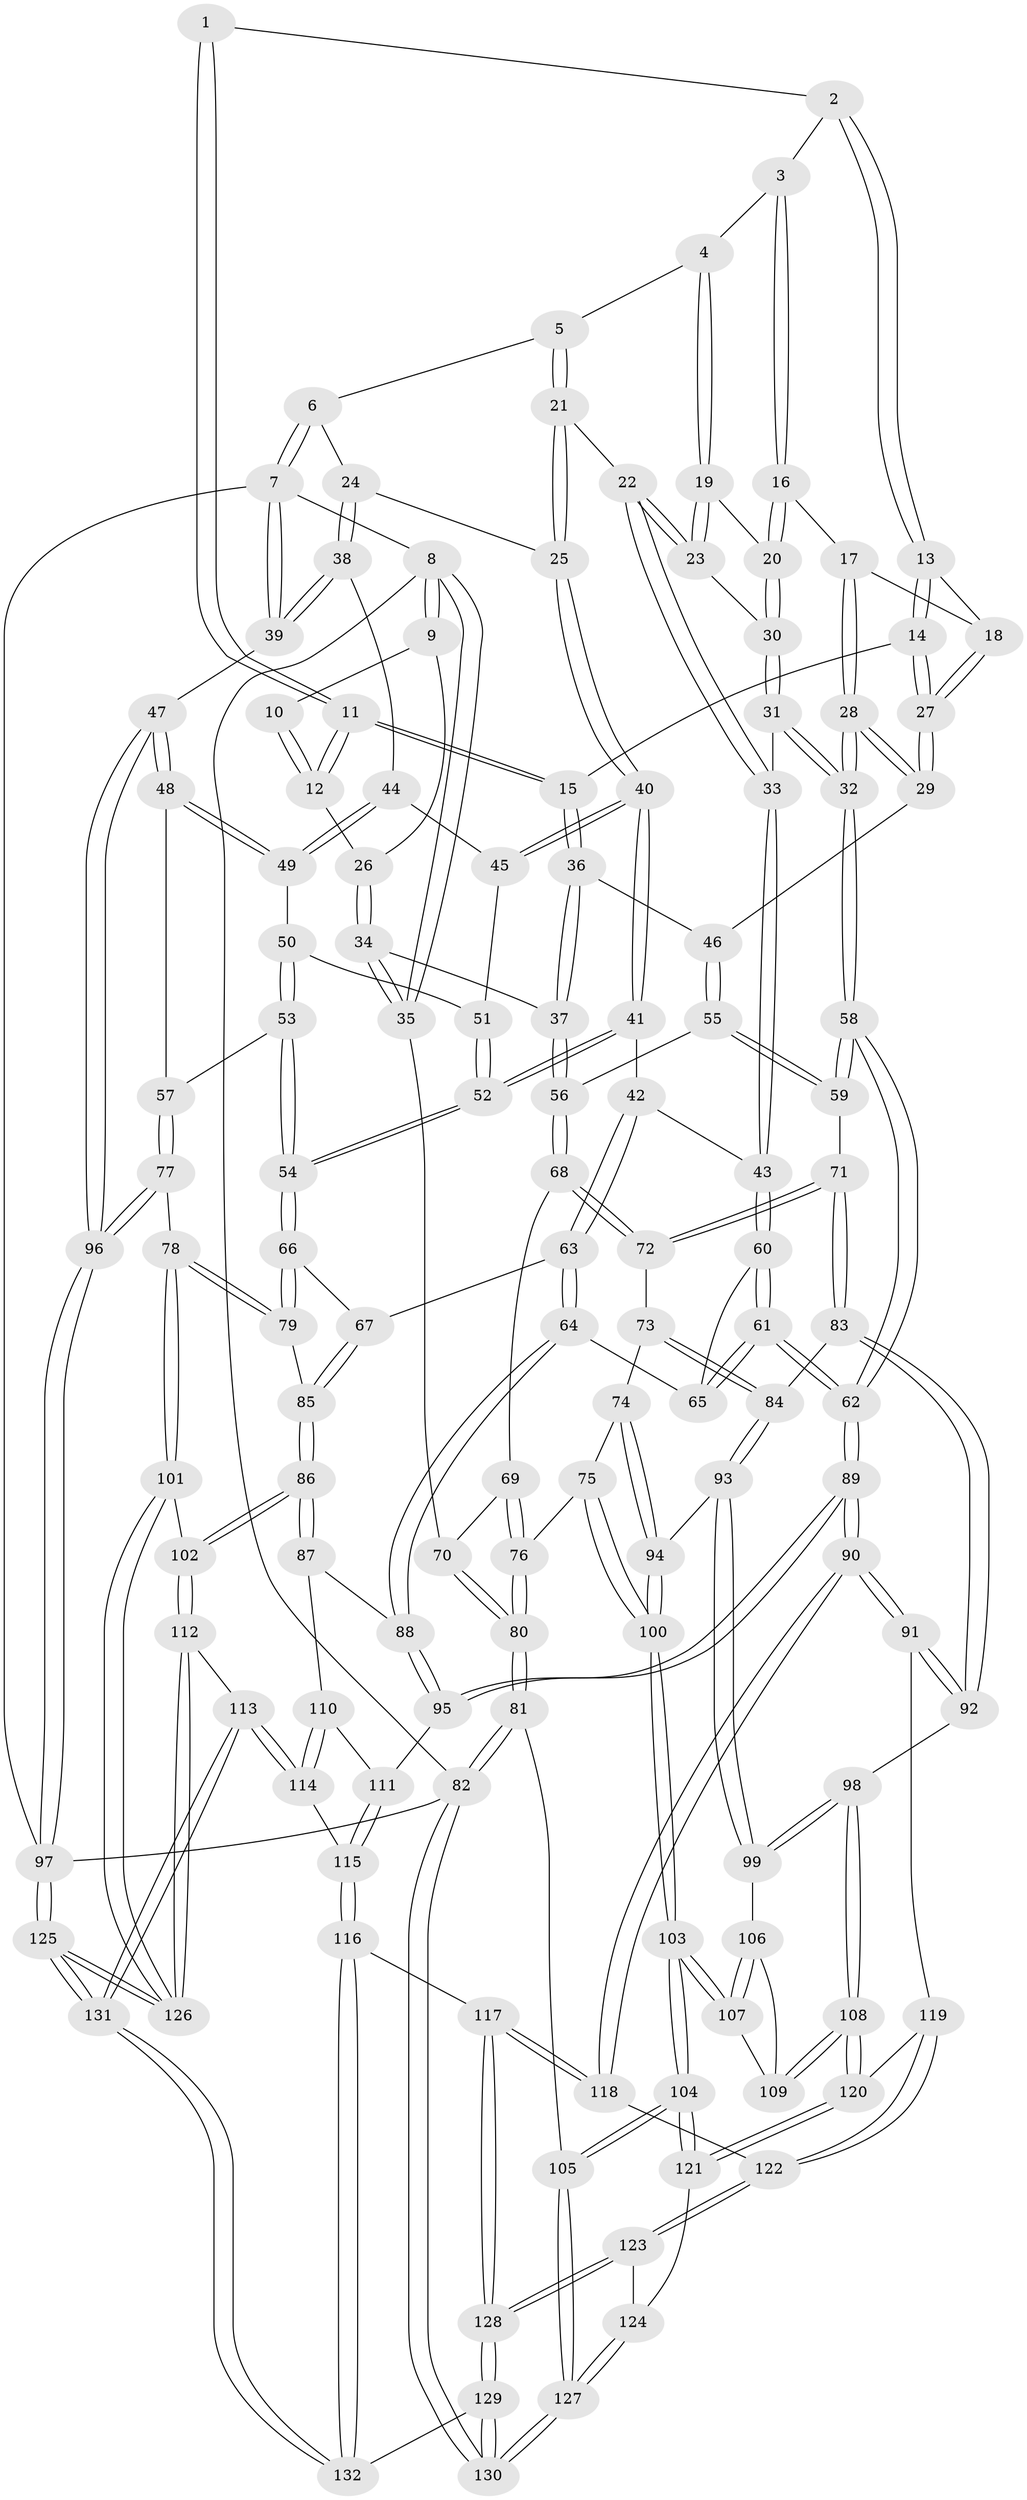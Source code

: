 // Generated by graph-tools (version 1.1) at 2025/11/02/27/25 16:11:52]
// undirected, 132 vertices, 327 edges
graph export_dot {
graph [start="1"]
  node [color=gray90,style=filled];
  1 [pos="+0.33788262959463045+0"];
  2 [pos="+0.38593702041069367+0"];
  3 [pos="+0.638548866922291+0"];
  4 [pos="+0.6576304979950992+0"];
  5 [pos="+0.695843724948659+0"];
  6 [pos="+0.8416288470092367+0"];
  7 [pos="+1+0"];
  8 [pos="+0+0"];
  9 [pos="+0+0"];
  10 [pos="+0.25805090367433686+0"];
  11 [pos="+0.28207859350903547+0.12277720778728785"];
  12 [pos="+0.21437269622920108+0.05602806136652785"];
  13 [pos="+0.3998909066074262+0"];
  14 [pos="+0.3443461969691002+0.12677212625574907"];
  15 [pos="+0.28332153991055214+0.12550564632664102"];
  16 [pos="+0.5483255642083277+0.06190199491478124"];
  17 [pos="+0.484512121675188+0.07727359882779967"];
  18 [pos="+0.44664986580318533+0.04386724525942715"];
  19 [pos="+0.6200458620278272+0.06359010979950393"];
  20 [pos="+0.5629492357419412+0.09416423195507581"];
  21 [pos="+0.7588626934492898+0.048467548467434465"];
  22 [pos="+0.6481995400764541+0.11900285675253122"];
  23 [pos="+0.6281513899473138+0.10675918623734568"];
  24 [pos="+0.9076835466869664+0.0914422031037832"];
  25 [pos="+0.7703418859676106+0.06579958005973412"];
  26 [pos="+0.1378662669208361+0.09284262105978634"];
  27 [pos="+0.3873257957889787+0.15517878271695257"];
  28 [pos="+0.4706844829741092+0.22500498430296378"];
  29 [pos="+0.42647061339854214+0.20524563751723943"];
  30 [pos="+0.5647740778417937+0.10000452215608915"];
  31 [pos="+0.5263284430080074+0.22407747624377702"];
  32 [pos="+0.4853987435294239+0.23735056893974849"];
  33 [pos="+0.625161665510942+0.23026470358454793"];
  34 [pos="+0.10974607919935073+0.19419306561429556"];
  35 [pos="+0+0.16362582229387104"];
  36 [pos="+0.2216253261006759+0.20110309380393251"];
  37 [pos="+0.15883365481694678+0.23019293609784502"];
  38 [pos="+0.9337713365482456+0.10308230400860473"];
  39 [pos="+1+0.07414213181450478"];
  40 [pos="+0.7720018879677688+0.1992029630634986"];
  41 [pos="+0.7430350548939971+0.23669303059687122"];
  42 [pos="+0.7237709203647207+0.24475735730938036"];
  43 [pos="+0.6520138601220026+0.24513643851247555"];
  44 [pos="+0.8851104924824584+0.18020416476585696"];
  45 [pos="+0.7956798425266756+0.20186780135201607"];
  46 [pos="+0.3282534718193712+0.25080951178161304"];
  47 [pos="+1+0.29635778883332986"];
  48 [pos="+1+0.2963890281155187"];
  49 [pos="+0.9250235889701529+0.2483903253767283"];
  50 [pos="+0.9075338889392519+0.25601882956852545"];
  51 [pos="+0.8769209200989824+0.25922781115728166"];
  52 [pos="+0.8297477033187556+0.33178975573147546"];
  53 [pos="+0.8632782686998484+0.41382271228934964"];
  54 [pos="+0.8606711000623403+0.41411077386975814"];
  55 [pos="+0.316014382803308+0.31143631751661577"];
  56 [pos="+0.17372494741968172+0.3289275107458631"];
  57 [pos="+0.9115718313638431+0.41415344668152654"];
  58 [pos="+0.4590633538202236+0.4145560353616947"];
  59 [pos="+0.4138871149631991+0.41952384325272285"];
  60 [pos="+0.6470700278558698+0.276876201928446"];
  61 [pos="+0.5317849004910591+0.447024810403451"];
  62 [pos="+0.5025845259559224+0.452186696631405"];
  63 [pos="+0.7303186833592162+0.4426214294733185"];
  64 [pos="+0.698062440984011+0.45361515804245817"];
  65 [pos="+0.6679389820902337+0.4444837623437705"];
  66 [pos="+0.8446059447887435+0.4262427456818814"];
  67 [pos="+0.7906641798673025+0.4447586464453426"];
  68 [pos="+0.17082272416776106+0.3447152806501724"];
  69 [pos="+0.08557890739215766+0.3652112033874213"];
  70 [pos="+0+0.23867974334835299"];
  71 [pos="+0.394126729436253+0.42910478020782994"];
  72 [pos="+0.1888446666207786+0.3955005098932545"];
  73 [pos="+0.17785736119719525+0.4487479185706585"];
  74 [pos="+0.16260444391181317+0.4699752593817027"];
  75 [pos="+0.0687322075392403+0.5265449126893768"];
  76 [pos="+0+0.5076734856527059"];
  77 [pos="+1+0.686991089164773"];
  78 [pos="+0.9954172880519501+0.6899476540015844"];
  79 [pos="+0.8832260618004427+0.5789084806784718"];
  80 [pos="+0+0.5210862206106487"];
  81 [pos="+0+0.7967365767315555"];
  82 [pos="+0+1"];
  83 [pos="+0.31014600064707915+0.5400949685750028"];
  84 [pos="+0.3077476818265097+0.5405675010566888"];
  85 [pos="+0.7992210291372588+0.5702285794895914"];
  86 [pos="+0.7544048554582274+0.6289603419346383"];
  87 [pos="+0.7343666356211601+0.6228314175899202"];
  88 [pos="+0.6921143544150641+0.557273186992596"];
  89 [pos="+0.5115504959832643+0.6010706555271748"];
  90 [pos="+0.4563366947416063+0.6688604633446554"];
  91 [pos="+0.4431111043874688+0.6678320979980621"];
  92 [pos="+0.39722080145375327+0.6551570799658498"];
  93 [pos="+0.2568304373117118+0.5842808746368243"];
  94 [pos="+0.20934071708882573+0.5807100077929418"];
  95 [pos="+0.5565120082776486+0.6133802048148662"];
  96 [pos="+1+0.6951331956004554"];
  97 [pos="+1+1"];
  98 [pos="+0.3890302148548985+0.6577261213376471"];
  99 [pos="+0.261226944249426+0.6206383481875735"];
  100 [pos="+0.13086161448905848+0.6449567462280593"];
  101 [pos="+0.885285403804894+0.748205281569031"];
  102 [pos="+0.856074860505304+0.7559735954637803"];
  103 [pos="+0.12875947555527453+0.687754233278057"];
  104 [pos="+0.10502624558266466+0.7707965201131406"];
  105 [pos="+0.07580007308600704+0.7868381996651574"];
  106 [pos="+0.25917068762399165+0.6339854802053634"];
  107 [pos="+0.1529593142660653+0.6795894340112367"];
  108 [pos="+0.2903157479772317+0.7026668276774289"];
  109 [pos="+0.27036135871864697+0.6670794841359129"];
  110 [pos="+0.6874847290179892+0.654456843053782"];
  111 [pos="+0.5985252800558967+0.6466835856300549"];
  112 [pos="+0.784124802981459+0.8253976292255335"];
  113 [pos="+0.7246020281698646+0.8526957815954298"];
  114 [pos="+0.6612119731393211+0.8376617646443887"];
  115 [pos="+0.659869371823346+0.8376350408420253"];
  116 [pos="+0.5850183076133763+0.8551110121042335"];
  117 [pos="+0.5651512928640685+0.8510345528999549"];
  118 [pos="+0.48759673385451635+0.7784314639951305"];
  119 [pos="+0.3467204061817638+0.7631347729418521"];
  120 [pos="+0.28229182068637876+0.7167710332536325"];
  121 [pos="+0.20725787425418382+0.7883896919844106"];
  122 [pos="+0.3378067162724053+0.8544196143108369"];
  123 [pos="+0.3265904997334371+0.8652894200370574"];
  124 [pos="+0.24063058036999826+0.8180970643630027"];
  125 [pos="+1+1"];
  126 [pos="+1+1"];
  127 [pos="+0.1750697718036249+1"];
  128 [pos="+0.3599330870443242+1"];
  129 [pos="+0.319726945601634+1"];
  130 [pos="+0.212479085491426+1"];
  131 [pos="+0.7757873687714184+1"];
  132 [pos="+0.5835804803333144+1"];
  1 -- 2;
  1 -- 11;
  1 -- 11;
  2 -- 3;
  2 -- 13;
  2 -- 13;
  3 -- 4;
  3 -- 16;
  3 -- 16;
  4 -- 5;
  4 -- 19;
  4 -- 19;
  5 -- 6;
  5 -- 21;
  5 -- 21;
  6 -- 7;
  6 -- 7;
  6 -- 24;
  7 -- 8;
  7 -- 39;
  7 -- 39;
  7 -- 97;
  8 -- 9;
  8 -- 9;
  8 -- 35;
  8 -- 35;
  8 -- 82;
  9 -- 10;
  9 -- 26;
  10 -- 12;
  10 -- 12;
  11 -- 12;
  11 -- 12;
  11 -- 15;
  11 -- 15;
  12 -- 26;
  13 -- 14;
  13 -- 14;
  13 -- 18;
  14 -- 15;
  14 -- 27;
  14 -- 27;
  15 -- 36;
  15 -- 36;
  16 -- 17;
  16 -- 20;
  16 -- 20;
  17 -- 18;
  17 -- 28;
  17 -- 28;
  18 -- 27;
  18 -- 27;
  19 -- 20;
  19 -- 23;
  19 -- 23;
  20 -- 30;
  20 -- 30;
  21 -- 22;
  21 -- 25;
  21 -- 25;
  22 -- 23;
  22 -- 23;
  22 -- 33;
  22 -- 33;
  23 -- 30;
  24 -- 25;
  24 -- 38;
  24 -- 38;
  25 -- 40;
  25 -- 40;
  26 -- 34;
  26 -- 34;
  27 -- 29;
  27 -- 29;
  28 -- 29;
  28 -- 29;
  28 -- 32;
  28 -- 32;
  29 -- 46;
  30 -- 31;
  30 -- 31;
  31 -- 32;
  31 -- 32;
  31 -- 33;
  32 -- 58;
  32 -- 58;
  33 -- 43;
  33 -- 43;
  34 -- 35;
  34 -- 35;
  34 -- 37;
  35 -- 70;
  36 -- 37;
  36 -- 37;
  36 -- 46;
  37 -- 56;
  37 -- 56;
  38 -- 39;
  38 -- 39;
  38 -- 44;
  39 -- 47;
  40 -- 41;
  40 -- 41;
  40 -- 45;
  40 -- 45;
  41 -- 42;
  41 -- 52;
  41 -- 52;
  42 -- 43;
  42 -- 63;
  42 -- 63;
  43 -- 60;
  43 -- 60;
  44 -- 45;
  44 -- 49;
  44 -- 49;
  45 -- 51;
  46 -- 55;
  46 -- 55;
  47 -- 48;
  47 -- 48;
  47 -- 96;
  47 -- 96;
  48 -- 49;
  48 -- 49;
  48 -- 57;
  49 -- 50;
  50 -- 51;
  50 -- 53;
  50 -- 53;
  51 -- 52;
  51 -- 52;
  52 -- 54;
  52 -- 54;
  53 -- 54;
  53 -- 54;
  53 -- 57;
  54 -- 66;
  54 -- 66;
  55 -- 56;
  55 -- 59;
  55 -- 59;
  56 -- 68;
  56 -- 68;
  57 -- 77;
  57 -- 77;
  58 -- 59;
  58 -- 59;
  58 -- 62;
  58 -- 62;
  59 -- 71;
  60 -- 61;
  60 -- 61;
  60 -- 65;
  61 -- 62;
  61 -- 62;
  61 -- 65;
  61 -- 65;
  62 -- 89;
  62 -- 89;
  63 -- 64;
  63 -- 64;
  63 -- 67;
  64 -- 65;
  64 -- 88;
  64 -- 88;
  66 -- 67;
  66 -- 79;
  66 -- 79;
  67 -- 85;
  67 -- 85;
  68 -- 69;
  68 -- 72;
  68 -- 72;
  69 -- 70;
  69 -- 76;
  69 -- 76;
  70 -- 80;
  70 -- 80;
  71 -- 72;
  71 -- 72;
  71 -- 83;
  71 -- 83;
  72 -- 73;
  73 -- 74;
  73 -- 84;
  73 -- 84;
  74 -- 75;
  74 -- 94;
  74 -- 94;
  75 -- 76;
  75 -- 100;
  75 -- 100;
  76 -- 80;
  76 -- 80;
  77 -- 78;
  77 -- 96;
  77 -- 96;
  78 -- 79;
  78 -- 79;
  78 -- 101;
  78 -- 101;
  79 -- 85;
  80 -- 81;
  80 -- 81;
  81 -- 82;
  81 -- 82;
  81 -- 105;
  82 -- 130;
  82 -- 130;
  82 -- 97;
  83 -- 84;
  83 -- 92;
  83 -- 92;
  84 -- 93;
  84 -- 93;
  85 -- 86;
  85 -- 86;
  86 -- 87;
  86 -- 87;
  86 -- 102;
  86 -- 102;
  87 -- 88;
  87 -- 110;
  88 -- 95;
  88 -- 95;
  89 -- 90;
  89 -- 90;
  89 -- 95;
  89 -- 95;
  90 -- 91;
  90 -- 91;
  90 -- 118;
  90 -- 118;
  91 -- 92;
  91 -- 92;
  91 -- 119;
  92 -- 98;
  93 -- 94;
  93 -- 99;
  93 -- 99;
  94 -- 100;
  94 -- 100;
  95 -- 111;
  96 -- 97;
  96 -- 97;
  97 -- 125;
  97 -- 125;
  98 -- 99;
  98 -- 99;
  98 -- 108;
  98 -- 108;
  99 -- 106;
  100 -- 103;
  100 -- 103;
  101 -- 102;
  101 -- 126;
  101 -- 126;
  102 -- 112;
  102 -- 112;
  103 -- 104;
  103 -- 104;
  103 -- 107;
  103 -- 107;
  104 -- 105;
  104 -- 105;
  104 -- 121;
  104 -- 121;
  105 -- 127;
  105 -- 127;
  106 -- 107;
  106 -- 107;
  106 -- 109;
  107 -- 109;
  108 -- 109;
  108 -- 109;
  108 -- 120;
  108 -- 120;
  110 -- 111;
  110 -- 114;
  110 -- 114;
  111 -- 115;
  111 -- 115;
  112 -- 113;
  112 -- 126;
  112 -- 126;
  113 -- 114;
  113 -- 114;
  113 -- 131;
  113 -- 131;
  114 -- 115;
  115 -- 116;
  115 -- 116;
  116 -- 117;
  116 -- 132;
  116 -- 132;
  117 -- 118;
  117 -- 118;
  117 -- 128;
  117 -- 128;
  118 -- 122;
  119 -- 120;
  119 -- 122;
  119 -- 122;
  120 -- 121;
  120 -- 121;
  121 -- 124;
  122 -- 123;
  122 -- 123;
  123 -- 124;
  123 -- 128;
  123 -- 128;
  124 -- 127;
  124 -- 127;
  125 -- 126;
  125 -- 126;
  125 -- 131;
  125 -- 131;
  127 -- 130;
  127 -- 130;
  128 -- 129;
  128 -- 129;
  129 -- 130;
  129 -- 130;
  129 -- 132;
  131 -- 132;
  131 -- 132;
}
